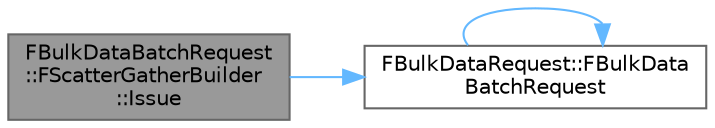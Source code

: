 digraph "FBulkDataBatchRequest::FScatterGatherBuilder::Issue"
{
 // INTERACTIVE_SVG=YES
 // LATEX_PDF_SIZE
  bgcolor="transparent";
  edge [fontname=Helvetica,fontsize=10,labelfontname=Helvetica,labelfontsize=10];
  node [fontname=Helvetica,fontsize=10,shape=box,height=0.2,width=0.4];
  rankdir="LR";
  Node1 [id="Node000001",label="FBulkDataBatchRequest\l::FScatterGatherBuilder\l::Issue",height=0.2,width=0.4,color="gray40", fillcolor="grey60", style="filled", fontcolor="black",tooltip="Issue the batch."];
  Node1 -> Node2 [id="edge1_Node000001_Node000002",color="steelblue1",style="solid",tooltip=" "];
  Node2 [id="Node000002",label="FBulkDataRequest::FBulkData\lBatchRequest",height=0.2,width=0.4,color="grey40", fillcolor="white", style="filled",URL="$d7/dcd/classFBulkDataRequest.html#af395d1418c7a22a9cc09400b53c7f6ad",tooltip=" "];
  Node2 -> Node2 [id="edge2_Node000002_Node000002",color="steelblue1",style="solid",tooltip=" "];
}
